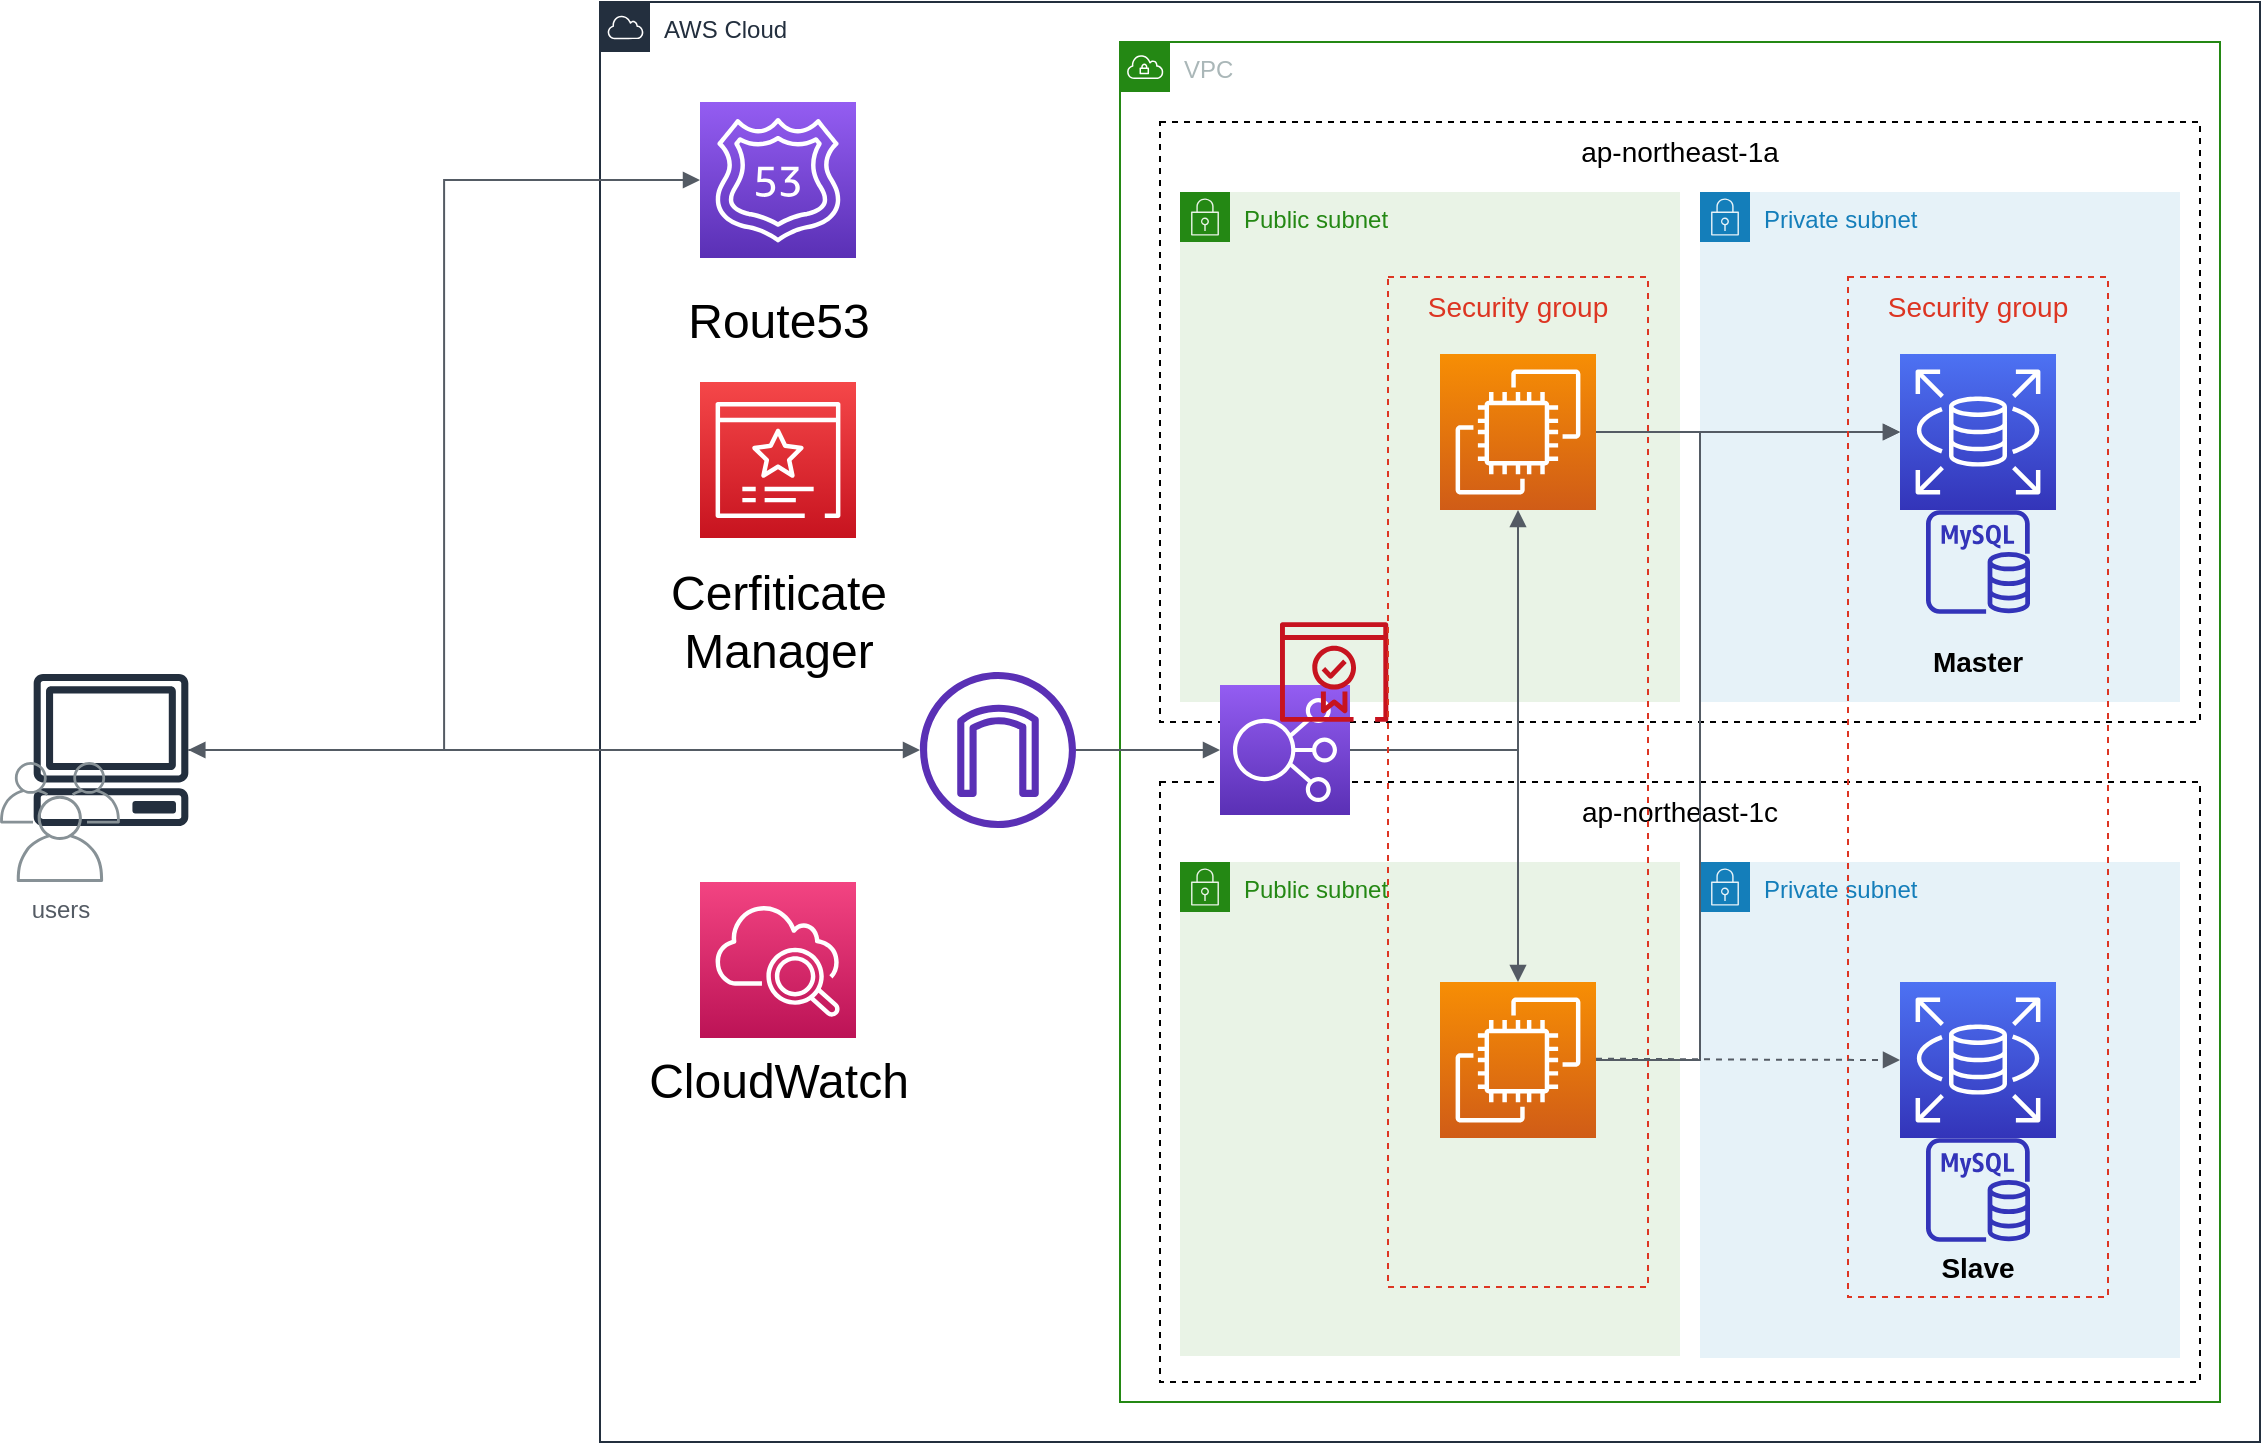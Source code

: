 <mxfile version="14.8.4" type="github">
  <diagram id="Ht1M8jgEwFfnCIfOTk4-" name="Page-1">
    <mxGraphModel dx="1261" dy="704" grid="1" gridSize="10" guides="1" tooltips="1" connect="1" arrows="1" fold="1" page="1" pageScale="1" pageWidth="1169" pageHeight="827" math="0" shadow="0">
      <root>
        <mxCell id="0" />
        <mxCell id="1" parent="0" />
        <mxCell id="PU_o0Ppcd1tU-wXAbMdE-2" value="AWS Cloud" style="points=[[0,0],[0.25,0],[0.5,0],[0.75,0],[1,0],[1,0.25],[1,0.5],[1,0.75],[1,1],[0.75,1],[0.5,1],[0.25,1],[0,1],[0,0.75],[0,0.5],[0,0.25]];outlineConnect=0;gradientColor=none;html=1;whiteSpace=wrap;fontSize=12;fontStyle=0;shape=mxgraph.aws4.group;grIcon=mxgraph.aws4.group_aws_cloud;strokeColor=#232F3E;fillColor=none;verticalAlign=top;align=left;spacingLeft=30;fontColor=#232F3E;dashed=0;" vertex="1" parent="1">
          <mxGeometry x="310" y="40" width="830" height="720" as="geometry" />
        </mxCell>
        <mxCell id="PU_o0Ppcd1tU-wXAbMdE-3" value="" style="outlineConnect=0;fontColor=#232F3E;gradientColor=none;fillColor=#232F3E;strokeColor=none;dashed=0;verticalLabelPosition=bottom;verticalAlign=top;align=center;html=1;fontSize=12;fontStyle=0;aspect=fixed;pointerEvents=1;shape=mxgraph.aws4.client;" vertex="1" parent="1">
          <mxGeometry x="26.5" y="376" width="78" height="76" as="geometry" />
        </mxCell>
        <mxCell id="PU_o0Ppcd1tU-wXAbMdE-7" value="" style="points=[[0,0,0],[0.25,0,0],[0.5,0,0],[0.75,0,0],[1,0,0],[0,1,0],[0.25,1,0],[0.5,1,0],[0.75,1,0],[1,1,0],[0,0.25,0],[0,0.5,0],[0,0.75,0],[1,0.25,0],[1,0.5,0],[1,0.75,0]];outlineConnect=0;fontColor=#232F3E;gradientColor=#945DF2;gradientDirection=north;fillColor=#5A30B5;strokeColor=#ffffff;dashed=0;verticalLabelPosition=bottom;verticalAlign=top;align=center;html=1;fontSize=12;fontStyle=0;aspect=fixed;shape=mxgraph.aws4.resourceIcon;resIcon=mxgraph.aws4.route_53;" vertex="1" parent="1">
          <mxGeometry x="360" y="90" width="78" height="78" as="geometry" />
        </mxCell>
        <mxCell id="PU_o0Ppcd1tU-wXAbMdE-8" value="&lt;font style=&quot;vertical-align: inherit&quot;&gt;&lt;font style=&quot;vertical-align: inherit ; font-size: 24px&quot;&gt;Route53&lt;br&gt;&lt;/font&gt;&lt;/font&gt;" style="text;html=1;strokeColor=none;fillColor=none;align=center;verticalAlign=middle;whiteSpace=wrap;rounded=0;" vertex="1" parent="1">
          <mxGeometry x="363.5" y="180" width="71" height="40" as="geometry" />
        </mxCell>
        <mxCell id="PU_o0Ppcd1tU-wXAbMdE-9" value="" style="points=[[0,0,0],[0.25,0,0],[0.5,0,0],[0.75,0,0],[1,0,0],[0,1,0],[0.25,1,0],[0.5,1,0],[0.75,1,0],[1,1,0],[0,0.25,0],[0,0.5,0],[0,0.75,0],[1,0.25,0],[1,0.5,0],[1,0.75,0]];outlineConnect=0;fontColor=#232F3E;gradientColor=#F54749;gradientDirection=north;fillColor=#C7131F;strokeColor=#ffffff;dashed=0;verticalLabelPosition=bottom;verticalAlign=top;align=center;html=1;fontSize=12;fontStyle=0;aspect=fixed;shape=mxgraph.aws4.resourceIcon;resIcon=mxgraph.aws4.certificate_manager_3;" vertex="1" parent="1">
          <mxGeometry x="360" y="230" width="78" height="78" as="geometry" />
        </mxCell>
        <mxCell id="PU_o0Ppcd1tU-wXAbMdE-10" value="&lt;font style=&quot;vertical-align: inherit&quot;&gt;&lt;font style=&quot;vertical-align: inherit ; font-size: 24px&quot;&gt;Cerfiticate&lt;br&gt;Manager&lt;br&gt;&lt;/font&gt;&lt;/font&gt;" style="text;html=1;strokeColor=none;fillColor=none;align=center;verticalAlign=middle;whiteSpace=wrap;rounded=0;" vertex="1" parent="1">
          <mxGeometry x="363.5" y="330" width="71" height="40" as="geometry" />
        </mxCell>
        <mxCell id="PU_o0Ppcd1tU-wXAbMdE-11" value="" style="edgeStyle=orthogonalEdgeStyle;html=1;endArrow=block;elbow=vertical;startArrow=block;startFill=1;endFill=1;strokeColor=#545B64;rounded=0;entryX=0;entryY=0.5;entryDx=0;entryDy=0;entryPerimeter=0;" edge="1" parent="1" source="PU_o0Ppcd1tU-wXAbMdE-3" target="PU_o0Ppcd1tU-wXAbMdE-7">
          <mxGeometry width="100" relative="1" as="geometry">
            <mxPoint x="140" y="370" as="sourcePoint" />
            <mxPoint x="300" y="290" as="targetPoint" />
          </mxGeometry>
        </mxCell>
        <mxCell id="PU_o0Ppcd1tU-wXAbMdE-12" value="VPC" style="points=[[0,0],[0.25,0],[0.5,0],[0.75,0],[1,0],[1,0.25],[1,0.5],[1,0.75],[1,1],[0.75,1],[0.5,1],[0.25,1],[0,1],[0,0.75],[0,0.5],[0,0.25]];outlineConnect=0;gradientColor=none;html=1;whiteSpace=wrap;fontSize=12;fontStyle=0;shape=mxgraph.aws4.group;grIcon=mxgraph.aws4.group_vpc;strokeColor=#248814;fillColor=none;verticalAlign=top;align=left;spacingLeft=30;fontColor=#AAB7B8;dashed=0;" vertex="1" parent="1">
          <mxGeometry x="570" y="60" width="550" height="680" as="geometry" />
        </mxCell>
        <mxCell id="PU_o0Ppcd1tU-wXAbMdE-13" value="ap-northeast-1a" style="dashed=1;verticalAlign=top;fontStyle=0;fontSize=14;fillColor=none;" vertex="1" parent="1">
          <mxGeometry x="590" y="100" width="520" height="300" as="geometry" />
        </mxCell>
        <mxCell id="PU_o0Ppcd1tU-wXAbMdE-14" value="ap-northeast-1c" style="fillColor=none;dashed=1;verticalAlign=top;fontStyle=0;fontSize=14;imageAspect=1;absoluteArcSize=0;overflow=visible;imageAlign=center;" vertex="1" parent="1">
          <mxGeometry x="590" y="430" width="520" height="300" as="geometry" />
        </mxCell>
        <mxCell id="PU_o0Ppcd1tU-wXAbMdE-16" value="users" style="outlineConnect=0;gradientColor=none;fontColor=#545B64;strokeColor=none;fillColor=#879196;dashed=0;verticalLabelPosition=bottom;verticalAlign=top;align=center;html=1;fontSize=12;fontStyle=0;aspect=fixed;shape=mxgraph.aws4.illustration_users;pointerEvents=1" vertex="1" parent="1">
          <mxGeometry x="10" y="420" width="60" height="60" as="geometry" />
        </mxCell>
        <mxCell id="PU_o0Ppcd1tU-wXAbMdE-19" value="" style="outlineConnect=0;fontColor=#232F3E;gradientColor=none;fillColor=#5A30B5;strokeColor=none;dashed=0;verticalLabelPosition=bottom;verticalAlign=top;align=center;html=1;fontSize=12;fontStyle=0;aspect=fixed;pointerEvents=1;shape=mxgraph.aws4.internet_gateway;" vertex="1" parent="1">
          <mxGeometry x="470" y="375" width="78" height="78" as="geometry" />
        </mxCell>
        <mxCell id="PU_o0Ppcd1tU-wXAbMdE-20" value="" style="edgeStyle=orthogonalEdgeStyle;html=1;endArrow=block;elbow=vertical;startArrow=none;endFill=1;strokeColor=#545B64;rounded=0;fontSize=14;" edge="1" parent="1" source="PU_o0Ppcd1tU-wXAbMdE-3" target="PU_o0Ppcd1tU-wXAbMdE-19">
          <mxGeometry width="100" relative="1" as="geometry">
            <mxPoint x="190" y="440" as="sourcePoint" />
            <mxPoint x="290" y="440" as="targetPoint" />
          </mxGeometry>
        </mxCell>
        <mxCell id="PU_o0Ppcd1tU-wXAbMdE-23" value="Private subnet" style="points=[[0,0],[0.25,0],[0.5,0],[0.75,0],[1,0],[1,0.25],[1,0.5],[1,0.75],[1,1],[0.75,1],[0.5,1],[0.25,1],[0,1],[0,0.75],[0,0.5],[0,0.25]];outlineConnect=0;gradientColor=none;html=1;whiteSpace=wrap;fontSize=12;fontStyle=0;shape=mxgraph.aws4.group;grIcon=mxgraph.aws4.group_security_group;grStroke=0;strokeColor=#147EBA;fillColor=#E6F2F8;verticalAlign=top;align=left;spacingLeft=30;fontColor=#147EBA;dashed=0;" vertex="1" parent="1">
          <mxGeometry x="860" y="135" width="240" height="255" as="geometry" />
        </mxCell>
        <mxCell id="PU_o0Ppcd1tU-wXAbMdE-24" value="Public subnet" style="points=[[0,0],[0.25,0],[0.5,0],[0.75,0],[1,0],[1,0.25],[1,0.5],[1,0.75],[1,1],[0.75,1],[0.5,1],[0.25,1],[0,1],[0,0.75],[0,0.5],[0,0.25]];outlineConnect=0;gradientColor=none;html=1;whiteSpace=wrap;fontSize=12;fontStyle=0;shape=mxgraph.aws4.group;grIcon=mxgraph.aws4.group_security_group;grStroke=0;strokeColor=#248814;fillColor=#E9F3E6;verticalAlign=top;align=left;spacingLeft=30;fontColor=#248814;dashed=0;" vertex="1" parent="1">
          <mxGeometry x="600" y="135" width="250" height="255" as="geometry" />
        </mxCell>
        <mxCell id="PU_o0Ppcd1tU-wXAbMdE-26" value="Public subnet" style="points=[[0,0],[0.25,0],[0.5,0],[0.75,0],[1,0],[1,0.25],[1,0.5],[1,0.75],[1,1],[0.75,1],[0.5,1],[0.25,1],[0,1],[0,0.75],[0,0.5],[0,0.25]];outlineConnect=0;gradientColor=none;html=1;whiteSpace=wrap;fontSize=12;fontStyle=0;shape=mxgraph.aws4.group;grIcon=mxgraph.aws4.group_security_group;grStroke=0;strokeColor=#248814;fillColor=#E9F3E6;verticalAlign=top;align=left;spacingLeft=30;fontColor=#248814;dashed=0;" vertex="1" parent="1">
          <mxGeometry x="600" y="470" width="250" height="247" as="geometry" />
        </mxCell>
        <mxCell id="PU_o0Ppcd1tU-wXAbMdE-27" value="Private subnet" style="points=[[0,0],[0.25,0],[0.5,0],[0.75,0],[1,0],[1,0.25],[1,0.5],[1,0.75],[1,1],[0.75,1],[0.5,1],[0.25,1],[0,1],[0,0.75],[0,0.5],[0,0.25]];outlineConnect=0;gradientColor=none;html=1;whiteSpace=wrap;fontSize=12;fontStyle=0;shape=mxgraph.aws4.group;grIcon=mxgraph.aws4.group_security_group;grStroke=0;strokeColor=#147EBA;fillColor=#E6F2F8;verticalAlign=top;align=left;spacingLeft=30;fontColor=#147EBA;dashed=0;" vertex="1" parent="1">
          <mxGeometry x="860" y="470" width="240" height="248" as="geometry" />
        </mxCell>
        <mxCell id="PU_o0Ppcd1tU-wXAbMdE-28" value="" style="points=[[0,0,0],[0.25,0,0],[0.5,0,0],[0.75,0,0],[1,0,0],[0,1,0],[0.25,1,0],[0.5,1,0],[0.75,1,0],[1,1,0],[0,0.25,0],[0,0.5,0],[0,0.75,0],[1,0.25,0],[1,0.5,0],[1,0.75,0]];outlineConnect=0;fontColor=#232F3E;gradientColor=#F78E04;gradientDirection=north;fillColor=#D05C17;strokeColor=#ffffff;dashed=0;verticalLabelPosition=bottom;verticalAlign=top;align=center;html=1;fontSize=12;fontStyle=0;aspect=fixed;shape=mxgraph.aws4.resourceIcon;resIcon=mxgraph.aws4.ec2;" vertex="1" parent="1">
          <mxGeometry x="730" y="216" width="78" height="78" as="geometry" />
        </mxCell>
        <mxCell id="PU_o0Ppcd1tU-wXAbMdE-29" value="" style="points=[[0,0,0],[0.25,0,0],[0.5,0,0],[0.75,0,0],[1,0,0],[0,1,0],[0.25,1,0],[0.5,1,0],[0.75,1,0],[1,1,0],[0,0.25,0],[0,0.5,0],[0,0.75,0],[1,0.25,0],[1,0.5,0],[1,0.75,0]];outlineConnect=0;fontColor=#232F3E;gradientColor=#F78E04;gradientDirection=north;fillColor=#D05C17;strokeColor=#ffffff;dashed=0;verticalLabelPosition=bottom;verticalAlign=top;align=center;html=1;fontSize=12;fontStyle=0;aspect=fixed;shape=mxgraph.aws4.resourceIcon;resIcon=mxgraph.aws4.ec2;" vertex="1" parent="1">
          <mxGeometry x="730" y="530" width="78" height="78" as="geometry" />
        </mxCell>
        <mxCell id="PU_o0Ppcd1tU-wXAbMdE-30" value="" style="points=[[0,0,0],[0.25,0,0],[0.5,0,0],[0.75,0,0],[1,0,0],[0,1,0],[0.25,1,0],[0.5,1,0],[0.75,1,0],[1,1,0],[0,0.25,0],[0,0.5,0],[0,0.75,0],[1,0.25,0],[1,0.5,0],[1,0.75,0]];outlineConnect=0;fontColor=#232F3E;gradientColor=#945DF2;gradientDirection=north;fillColor=#5A30B5;strokeColor=#ffffff;dashed=0;verticalLabelPosition=bottom;verticalAlign=top;align=center;html=1;fontSize=12;fontStyle=0;aspect=fixed;shape=mxgraph.aws4.resourceIcon;resIcon=mxgraph.aws4.elastic_load_balancing;" vertex="1" parent="1">
          <mxGeometry x="620" y="381.5" width="65" height="65" as="geometry" />
        </mxCell>
        <mxCell id="PU_o0Ppcd1tU-wXAbMdE-31" value="" style="edgeStyle=orthogonalEdgeStyle;html=1;endArrow=block;elbow=vertical;startArrow=none;endFill=1;strokeColor=#545B64;rounded=0;fontSize=14;entryX=0;entryY=0.5;entryDx=0;entryDy=0;entryPerimeter=0;" edge="1" parent="1" source="PU_o0Ppcd1tU-wXAbMdE-19" target="PU_o0Ppcd1tU-wXAbMdE-30">
          <mxGeometry width="100" relative="1" as="geometry">
            <mxPoint x="610.002" y="320" as="sourcePoint" />
            <mxPoint x="975.69" y="320" as="targetPoint" />
          </mxGeometry>
        </mxCell>
        <mxCell id="PU_o0Ppcd1tU-wXAbMdE-32" value="" style="outlineConnect=0;fontColor=#232F3E;gradientColor=none;fillColor=#C7131F;strokeColor=none;dashed=0;verticalLabelPosition=bottom;verticalAlign=top;align=center;html=1;fontSize=12;fontStyle=0;aspect=fixed;pointerEvents=1;shape=mxgraph.aws4.certificate_manager_2;" vertex="1" parent="1">
          <mxGeometry x="650" y="350" width="54.17" height="50" as="geometry" />
        </mxCell>
        <mxCell id="PU_o0Ppcd1tU-wXAbMdE-33" value="" style="edgeStyle=orthogonalEdgeStyle;html=1;endArrow=block;elbow=vertical;startArrow=none;endFill=1;strokeColor=#545B64;rounded=0;fontSize=14;entryX=0.5;entryY=1;entryDx=0;entryDy=0;entryPerimeter=0;exitX=1;exitY=0.5;exitDx=0;exitDy=0;exitPerimeter=0;" edge="1" parent="1" source="PU_o0Ppcd1tU-wXAbMdE-30" target="PU_o0Ppcd1tU-wXAbMdE-28">
          <mxGeometry width="100" relative="1" as="geometry">
            <mxPoint x="760" y="480" as="sourcePoint" />
            <mxPoint x="832" y="480" as="targetPoint" />
            <Array as="points">
              <mxPoint x="769" y="414" />
            </Array>
          </mxGeometry>
        </mxCell>
        <mxCell id="PU_o0Ppcd1tU-wXAbMdE-35" value="" style="edgeStyle=orthogonalEdgeStyle;html=1;endArrow=block;elbow=vertical;startArrow=none;endFill=1;strokeColor=#545B64;rounded=0;fontSize=14;entryX=0.5;entryY=0;entryDx=0;entryDy=0;entryPerimeter=0;exitX=1;exitY=0.5;exitDx=0;exitDy=0;exitPerimeter=0;" edge="1" parent="1" source="PU_o0Ppcd1tU-wXAbMdE-30" target="PU_o0Ppcd1tU-wXAbMdE-29">
          <mxGeometry width="100" relative="1" as="geometry">
            <mxPoint x="704.17" y="473.5" as="sourcePoint" />
            <mxPoint x="788.17" y="353.5" as="targetPoint" />
            <Array as="points">
              <mxPoint x="769" y="414" />
            </Array>
          </mxGeometry>
        </mxCell>
        <mxCell id="PU_o0Ppcd1tU-wXAbMdE-36" value="" style="points=[[0,0,0],[0.25,0,0],[0.5,0,0],[0.75,0,0],[1,0,0],[0,1,0],[0.25,1,0],[0.5,1,0],[0.75,1,0],[1,1,0],[0,0.25,0],[0,0.5,0],[0,0.75,0],[1,0.25,0],[1,0.5,0],[1,0.75,0]];outlineConnect=0;fontColor=#232F3E;gradientColor=#4D72F3;gradientDirection=north;fillColor=#3334B9;strokeColor=#ffffff;dashed=0;verticalLabelPosition=bottom;verticalAlign=top;align=center;html=1;fontSize=12;fontStyle=0;aspect=fixed;shape=mxgraph.aws4.resourceIcon;resIcon=mxgraph.aws4.rds;" vertex="1" parent="1">
          <mxGeometry x="960" y="216" width="78" height="78" as="geometry" />
        </mxCell>
        <mxCell id="PU_o0Ppcd1tU-wXAbMdE-37" value="" style="points=[[0,0,0],[0.25,0,0],[0.5,0,0],[0.75,0,0],[1,0,0],[0,1,0],[0.25,1,0],[0.5,1,0],[0.75,1,0],[1,1,0],[0,0.25,0],[0,0.5,0],[0,0.75,0],[1,0.25,0],[1,0.5,0],[1,0.75,0]];outlineConnect=0;fontColor=#232F3E;gradientColor=#4D72F3;gradientDirection=north;fillColor=#3334B9;strokeColor=#ffffff;dashed=0;verticalLabelPosition=bottom;verticalAlign=top;align=center;html=1;fontSize=12;fontStyle=0;aspect=fixed;shape=mxgraph.aws4.resourceIcon;resIcon=mxgraph.aws4.rds;" vertex="1" parent="1">
          <mxGeometry x="960" y="530" width="78" height="78" as="geometry" />
        </mxCell>
        <mxCell id="PU_o0Ppcd1tU-wXAbMdE-40" value="" style="edgeStyle=orthogonalEdgeStyle;html=1;endArrow=block;elbow=vertical;startArrow=none;endFill=1;strokeColor=#545B64;rounded=0;fontSize=14;entryX=0;entryY=0.5;entryDx=0;entryDy=0;entryPerimeter=0;exitX=1;exitY=0.5;exitDx=0;exitDy=0;exitPerimeter=0;" edge="1" parent="1" source="PU_o0Ppcd1tU-wXAbMdE-28" target="PU_o0Ppcd1tU-wXAbMdE-36">
          <mxGeometry width="100" relative="1" as="geometry">
            <mxPoint x="808" y="261.83" as="sourcePoint" />
            <mxPoint x="880" y="261.83" as="targetPoint" />
          </mxGeometry>
        </mxCell>
        <mxCell id="PU_o0Ppcd1tU-wXAbMdE-41" value="" style="edgeStyle=orthogonalEdgeStyle;html=1;endArrow=block;elbow=vertical;startArrow=none;endFill=1;strokeColor=#545B64;rounded=0;fontSize=14;exitX=1;exitY=0.5;exitDx=0;exitDy=0;exitPerimeter=0;entryX=0;entryY=0.5;entryDx=0;entryDy=0;entryPerimeter=0;" edge="1" parent="1" source="PU_o0Ppcd1tU-wXAbMdE-29" target="PU_o0Ppcd1tU-wXAbMdE-36">
          <mxGeometry width="100" relative="1" as="geometry">
            <mxPoint x="818" y="606.67" as="sourcePoint" />
            <mxPoint x="960" y="260" as="targetPoint" />
            <Array as="points">
              <mxPoint x="860" y="569" />
              <mxPoint x="860" y="255" />
            </Array>
          </mxGeometry>
        </mxCell>
        <mxCell id="PU_o0Ppcd1tU-wXAbMdE-43" value="" style="outlineConnect=0;fontColor=#232F3E;gradientColor=none;fillColor=#3334B9;strokeColor=none;dashed=0;verticalLabelPosition=bottom;verticalAlign=top;align=center;html=1;fontSize=12;fontStyle=0;aspect=fixed;pointerEvents=1;shape=mxgraph.aws4.rds_mysql_instance;" vertex="1" parent="1">
          <mxGeometry x="973" y="294" width="52" height="52" as="geometry" />
        </mxCell>
        <mxCell id="PU_o0Ppcd1tU-wXAbMdE-44" value="" style="outlineConnect=0;fontColor=#232F3E;gradientColor=none;fillColor=#3334B9;strokeColor=none;dashed=0;verticalLabelPosition=bottom;verticalAlign=top;align=center;html=1;fontSize=12;fontStyle=0;aspect=fixed;pointerEvents=1;shape=mxgraph.aws4.rds_mysql_instance;" vertex="1" parent="1">
          <mxGeometry x="973" y="608" width="52" height="52" as="geometry" />
        </mxCell>
        <mxCell id="PU_o0Ppcd1tU-wXAbMdE-45" value="Security group" style="fillColor=none;strokeColor=#DD3522;verticalAlign=top;fontStyle=0;fontColor=#DD3522;dashed=1;fontSize=14;" vertex="1" parent="1">
          <mxGeometry x="704" y="177.5" width="130" height="505" as="geometry" />
        </mxCell>
        <mxCell id="PU_o0Ppcd1tU-wXAbMdE-46" value="Security group" style="fillColor=none;strokeColor=#DD3522;verticalAlign=top;fontStyle=0;fontColor=#DD3522;dashed=1;fontSize=14;" vertex="1" parent="1">
          <mxGeometry x="934" y="177.5" width="130" height="510" as="geometry" />
        </mxCell>
        <mxCell id="PU_o0Ppcd1tU-wXAbMdE-51" value="&lt;b&gt;Master&lt;/b&gt;" style="text;html=1;strokeColor=none;fillColor=none;align=center;verticalAlign=middle;whiteSpace=wrap;rounded=0;dashed=1;fontSize=14;fontColor=#000000;strokeWidth=5;" vertex="1" parent="1">
          <mxGeometry x="979" y="357.5" width="40" height="24" as="geometry" />
        </mxCell>
        <mxCell id="PU_o0Ppcd1tU-wXAbMdE-53" value="&lt;b&gt;Slave&lt;/b&gt;" style="text;html=1;strokeColor=none;fillColor=none;align=center;verticalAlign=middle;whiteSpace=wrap;rounded=0;dashed=1;fontSize=14;fontColor=#000000;strokeWidth=5;" vertex="1" parent="1">
          <mxGeometry x="979" y="661" width="40" height="24" as="geometry" />
        </mxCell>
        <mxCell id="PU_o0Ppcd1tU-wXAbMdE-55" value="" style="edgeStyle=orthogonalEdgeStyle;html=1;endArrow=block;elbow=vertical;startArrow=none;endFill=1;strokeColor=#545B64;rounded=0;fontSize=14;fontColor=#000000;dashed=1;entryX=0;entryY=0.5;entryDx=0;entryDy=0;entryPerimeter=0;" edge="1" parent="1" target="PU_o0Ppcd1tU-wXAbMdE-37">
          <mxGeometry width="100" relative="1" as="geometry">
            <mxPoint x="808" y="568.33" as="sourcePoint" />
            <mxPoint x="908" y="568.33" as="targetPoint" />
          </mxGeometry>
        </mxCell>
        <mxCell id="PU_o0Ppcd1tU-wXAbMdE-56" value="" style="points=[[0,0,0],[0.25,0,0],[0.5,0,0],[0.75,0,0],[1,0,0],[0,1,0],[0.25,1,0],[0.5,1,0],[0.75,1,0],[1,1,0],[0,0.25,0],[0,0.5,0],[0,0.75,0],[1,0.25,0],[1,0.5,0],[1,0.75,0]];points=[[0,0,0],[0.25,0,0],[0.5,0,0],[0.75,0,0],[1,0,0],[0,1,0],[0.25,1,0],[0.5,1,0],[0.75,1,0],[1,1,0],[0,0.25,0],[0,0.5,0],[0,0.75,0],[1,0.25,0],[1,0.5,0],[1,0.75,0]];outlineConnect=0;fontColor=#232F3E;gradientColor=#F34482;gradientDirection=north;fillColor=#BC1356;strokeColor=#ffffff;dashed=0;verticalLabelPosition=bottom;verticalAlign=top;align=center;html=1;fontSize=12;fontStyle=0;aspect=fixed;shape=mxgraph.aws4.resourceIcon;resIcon=mxgraph.aws4.cloudwatch_2;" vertex="1" parent="1">
          <mxGeometry x="360" y="480" width="78" height="78" as="geometry" />
        </mxCell>
        <mxCell id="PU_o0Ppcd1tU-wXAbMdE-57" value="&lt;font style=&quot;vertical-align: inherit&quot;&gt;&lt;font style=&quot;vertical-align: inherit ; font-size: 24px&quot;&gt;&lt;font style=&quot;vertical-align: inherit&quot;&gt;&lt;font style=&quot;vertical-align: inherit&quot;&gt;CloudWatch&lt;/font&gt;&lt;/font&gt;&lt;br&gt;&lt;/font&gt;&lt;/font&gt;" style="text;html=1;strokeColor=none;fillColor=none;align=center;verticalAlign=middle;whiteSpace=wrap;rounded=0;" vertex="1" parent="1">
          <mxGeometry x="363.5" y="560" width="71" height="40" as="geometry" />
        </mxCell>
      </root>
    </mxGraphModel>
  </diagram>
</mxfile>

